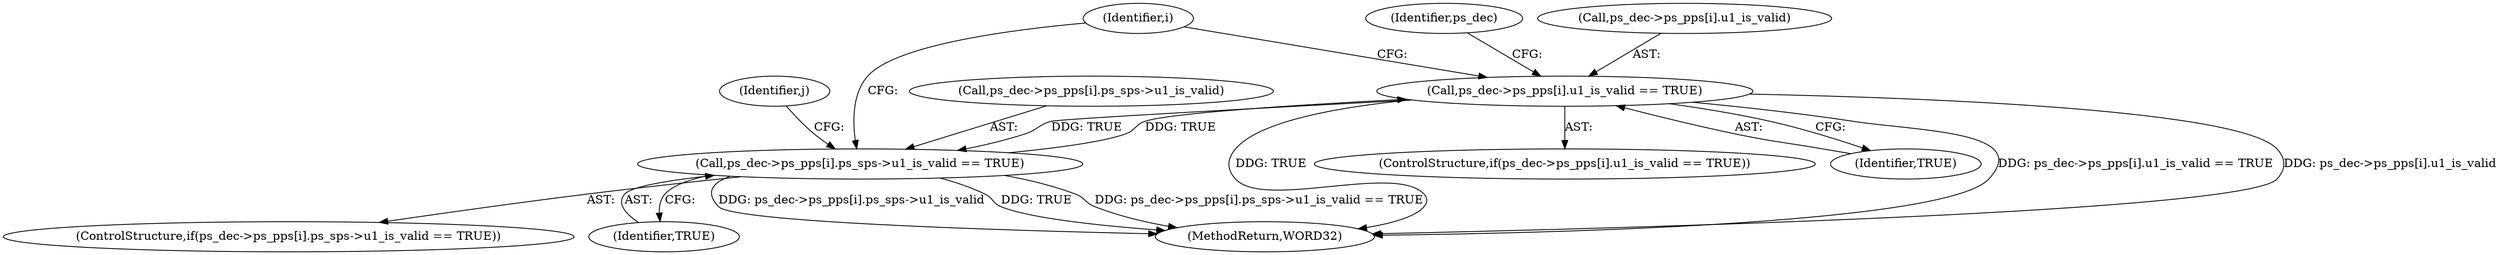 digraph "0_Android_0b23c81c3dd9ec38f7e6806a3955fed1925541a0_1@pointer" {
"1000304" [label="(Call,ps_dec->ps_pps[i].u1_is_valid == TRUE)"];
"1000315" [label="(Call,ps_dec->ps_pps[i].ps_sps->u1_is_valid == TRUE)"];
"1000304" [label="(Call,ps_dec->ps_pps[i].u1_is_valid == TRUE)"];
"1000328" [label="(Identifier,j)"];
"1000304" [label="(Call,ps_dec->ps_pps[i].u1_is_valid == TRUE)"];
"1001422" [label="(MethodReturn,WORD32)"];
"1000314" [label="(ControlStructure,if(ps_dec->ps_pps[i].ps_sps->u1_is_valid == TRUE))"];
"1000320" [label="(Identifier,ps_dec)"];
"1000303" [label="(ControlStructure,if(ps_dec->ps_pps[i].u1_is_valid == TRUE))"];
"1000315" [label="(Call,ps_dec->ps_pps[i].ps_sps->u1_is_valid == TRUE)"];
"1000312" [label="(Identifier,TRUE)"];
"1000305" [label="(Call,ps_dec->ps_pps[i].u1_is_valid)"];
"1000301" [label="(Identifier,i)"];
"1000316" [label="(Call,ps_dec->ps_pps[i].ps_sps->u1_is_valid)"];
"1000325" [label="(Identifier,TRUE)"];
"1000304" -> "1000303"  [label="AST: "];
"1000304" -> "1000312"  [label="CFG: "];
"1000305" -> "1000304"  [label="AST: "];
"1000312" -> "1000304"  [label="AST: "];
"1000320" -> "1000304"  [label="CFG: "];
"1000301" -> "1000304"  [label="CFG: "];
"1000304" -> "1001422"  [label="DDG: TRUE"];
"1000304" -> "1001422"  [label="DDG: ps_dec->ps_pps[i].u1_is_valid == TRUE"];
"1000304" -> "1001422"  [label="DDG: ps_dec->ps_pps[i].u1_is_valid"];
"1000315" -> "1000304"  [label="DDG: TRUE"];
"1000304" -> "1000315"  [label="DDG: TRUE"];
"1000315" -> "1000314"  [label="AST: "];
"1000315" -> "1000325"  [label="CFG: "];
"1000316" -> "1000315"  [label="AST: "];
"1000325" -> "1000315"  [label="AST: "];
"1000328" -> "1000315"  [label="CFG: "];
"1000301" -> "1000315"  [label="CFG: "];
"1000315" -> "1001422"  [label="DDG: ps_dec->ps_pps[i].ps_sps->u1_is_valid == TRUE"];
"1000315" -> "1001422"  [label="DDG: ps_dec->ps_pps[i].ps_sps->u1_is_valid"];
"1000315" -> "1001422"  [label="DDG: TRUE"];
}

